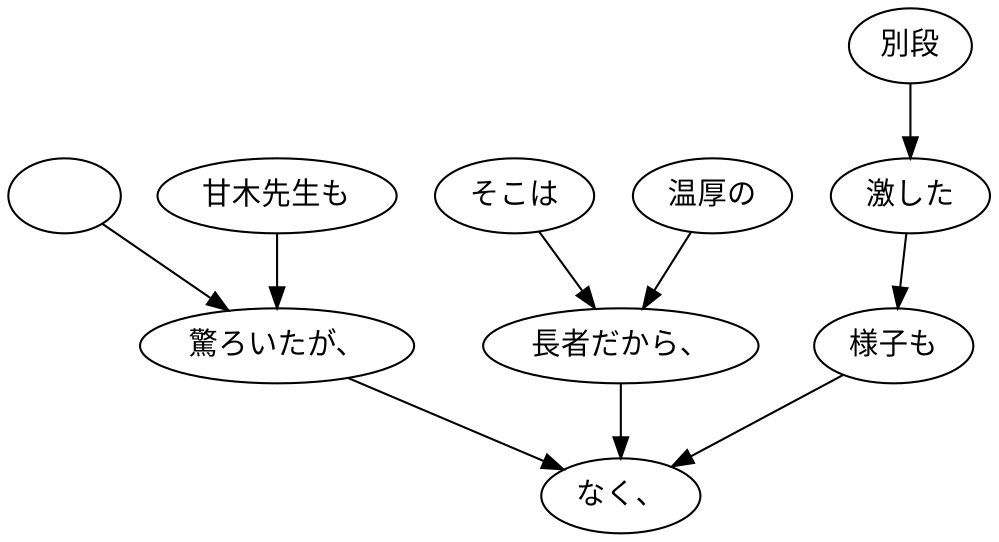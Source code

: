 digraph graph5389 {
	node0 [label="　"];
	node1 [label="甘木先生も"];
	node2 [label="驚ろいたが、"];
	node3 [label="そこは"];
	node4 [label="温厚の"];
	node5 [label="長者だから、"];
	node6 [label="別段"];
	node7 [label="激した"];
	node8 [label="様子も"];
	node9 [label="なく、"];
	node0 -> node2;
	node1 -> node2;
	node2 -> node9;
	node3 -> node5;
	node4 -> node5;
	node5 -> node9;
	node6 -> node7;
	node7 -> node8;
	node8 -> node9;
}
